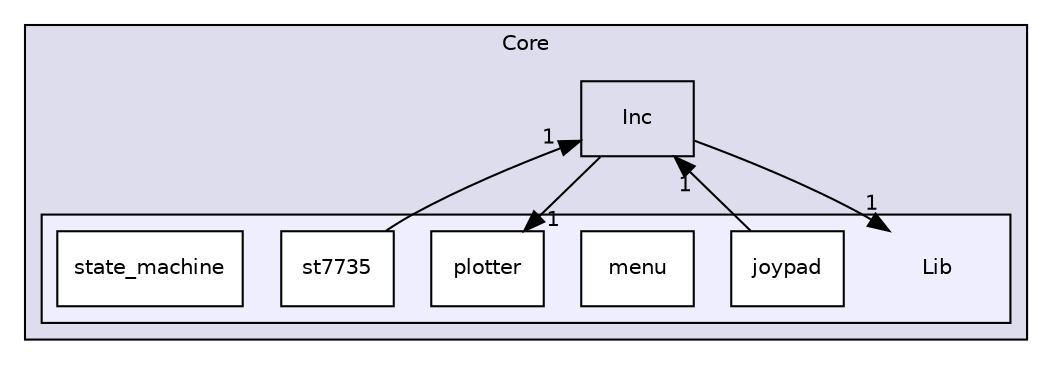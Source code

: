 digraph "Core/Lib" {
  compound=true
  node [ fontsize="10", fontname="Helvetica"];
  edge [ labelfontsize="10", labelfontname="Helvetica"];
  subgraph clusterdir_c6310732a22f63c0c2fc5595561e68f1 {
    graph [ bgcolor="#ddddee", pencolor="black", label="Core" fontname="Helvetica", fontsize="10", URL="dir_c6310732a22f63c0c2fc5595561e68f1.html"]
  dir_e2489e887f17afa3cbc07a4ec152cdd2 [shape=box label="Inc" URL="dir_e2489e887f17afa3cbc07a4ec152cdd2.html"];
  subgraph clusterdir_76661cdef7ea13abcd4b310fe69c6298 {
    graph [ bgcolor="#eeeeff", pencolor="black", label="" URL="dir_76661cdef7ea13abcd4b310fe69c6298.html"];
    dir_76661cdef7ea13abcd4b310fe69c6298 [shape=plaintext label="Lib"];
  dir_b0f429fd0df5e0fb2fed3c88361fb712 [shape=box label="joypad" fillcolor="white" style="filled" URL="dir_b0f429fd0df5e0fb2fed3c88361fb712.html"];
  dir_e89e830ce4ca7bd5d01ee1e9fe9b5d4f [shape=box label="menu" fillcolor="white" style="filled" URL="dir_e89e830ce4ca7bd5d01ee1e9fe9b5d4f.html"];
  dir_dab61a27cc22ed330e83cc0a41d95e05 [shape=box label="plotter" fillcolor="white" style="filled" URL="dir_dab61a27cc22ed330e83cc0a41d95e05.html"];
  dir_9033e3827a010bd8814faaa2cf236382 [shape=box label="st7735" fillcolor="white" style="filled" URL="dir_9033e3827a010bd8814faaa2cf236382.html"];
  dir_12de6451164e3a6330c9b5b82246b56f [shape=box label="state_machine" fillcolor="white" style="filled" URL="dir_12de6451164e3a6330c9b5b82246b56f.html"];
  }
  }
  dir_9033e3827a010bd8814faaa2cf236382->dir_e2489e887f17afa3cbc07a4ec152cdd2 [headlabel="1", labeldistance=1.5 headhref="dir_000006_000001.html"];
  dir_e2489e887f17afa3cbc07a4ec152cdd2->dir_76661cdef7ea13abcd4b310fe69c6298 [headlabel="1", labeldistance=1.5 headhref="dir_000001_000002.html"];
  dir_e2489e887f17afa3cbc07a4ec152cdd2->dir_dab61a27cc22ed330e83cc0a41d95e05 [headlabel="1", labeldistance=1.5 headhref="dir_000001_000005.html"];
  dir_b0f429fd0df5e0fb2fed3c88361fb712->dir_e2489e887f17afa3cbc07a4ec152cdd2 [headlabel="1", labeldistance=1.5 headhref="dir_000003_000001.html"];
}
